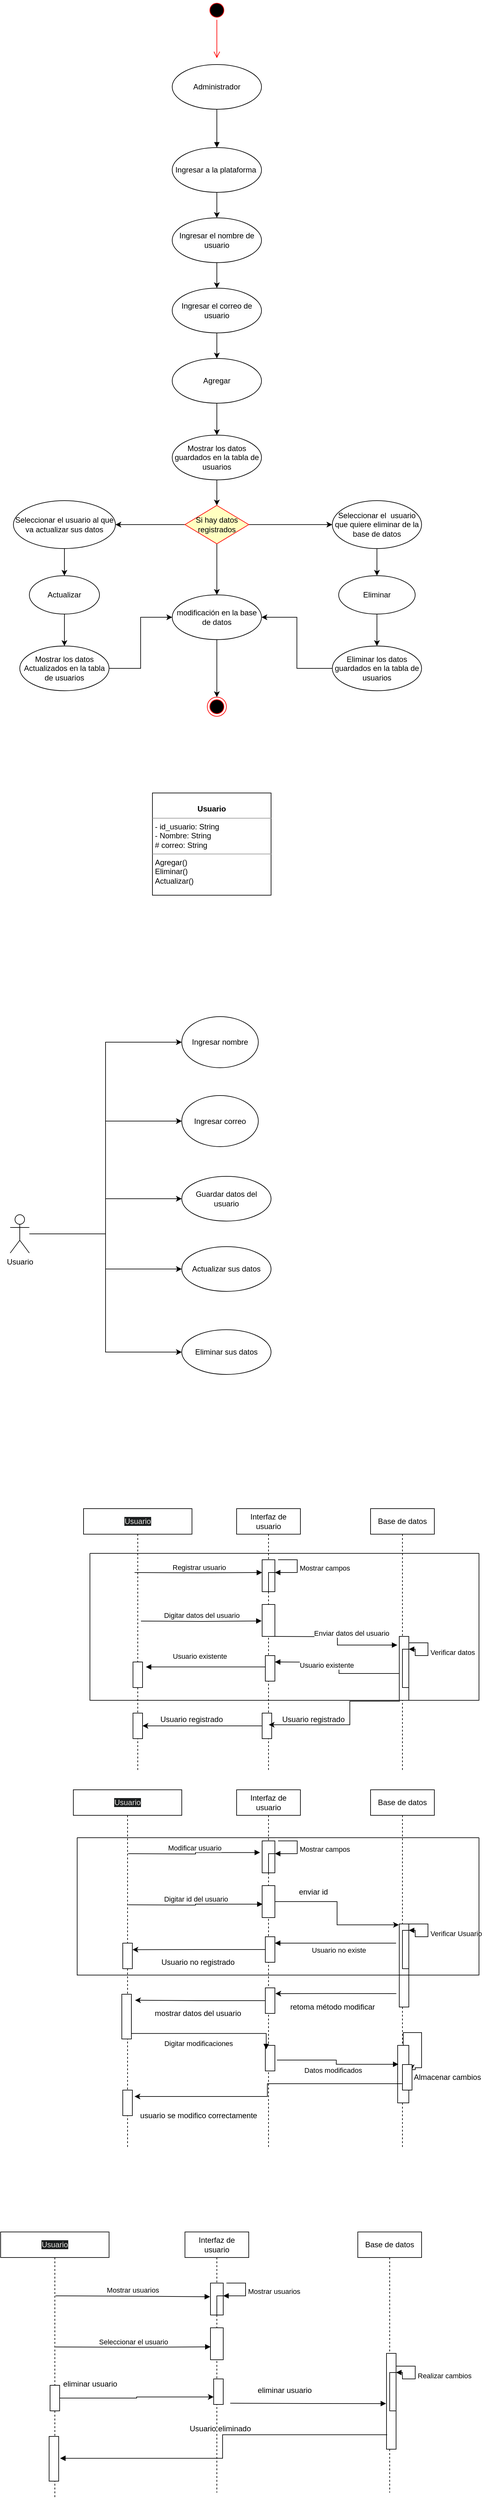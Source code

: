 <mxfile version="15.5.0" type="github">
  <diagram id="4mNhm1m8kC_6178GsUtq" name="Page-1">
    <mxGraphModel dx="1038" dy="579" grid="1" gridSize="10" guides="1" tooltips="1" connect="1" arrows="1" fold="1" page="1" pageScale="1" pageWidth="827" pageHeight="1169" math="0" shadow="0">
      <root>
        <mxCell id="0" />
        <mxCell id="1" parent="0" />
        <mxCell id="gqm2LpXMmxmWjQ3Am7r3-1" value="" style="ellipse;html=1;shape=startState;fillColor=#000000;strokeColor=#ff0000;" parent="1" vertex="1">
          <mxGeometry x="384" y="40" width="30" height="30" as="geometry" />
        </mxCell>
        <mxCell id="gqm2LpXMmxmWjQ3Am7r3-2" value="" style="edgeStyle=orthogonalEdgeStyle;html=1;verticalAlign=bottom;endArrow=open;endSize=8;strokeColor=#ff0000;rounded=0;" parent="1" source="gqm2LpXMmxmWjQ3Am7r3-1" edge="1">
          <mxGeometry relative="1" as="geometry">
            <mxPoint x="399" y="130" as="targetPoint" />
          </mxGeometry>
        </mxCell>
        <mxCell id="z3vBtUcEqBHXQenF32jz-1" value="&lt;font style=&quot;vertical-align: inherit&quot;&gt;&lt;font style=&quot;vertical-align: inherit&quot;&gt;Administrador&lt;/font&gt;&lt;/font&gt;" style="ellipse;whiteSpace=wrap;html=1;" parent="1" vertex="1">
          <mxGeometry x="329" y="140" width="140" height="70" as="geometry" />
        </mxCell>
        <mxCell id="z3vBtUcEqBHXQenF32jz-3" value="&lt;br&gt;" style="html=1;verticalAlign=bottom;endArrow=block;rounded=0;edgeStyle=orthogonalEdgeStyle;exitX=0.5;exitY=1;exitDx=0;exitDy=0;" parent="1" source="z3vBtUcEqBHXQenF32jz-1" edge="1">
          <mxGeometry width="80" relative="1" as="geometry">
            <mxPoint x="370" y="320" as="sourcePoint" />
            <mxPoint x="399" y="270" as="targetPoint" />
          </mxGeometry>
        </mxCell>
        <mxCell id="QDHMUk18wRGemSduAv4s-13" style="edgeStyle=orthogonalEdgeStyle;rounded=0;orthogonalLoop=1;jettySize=auto;html=1;" parent="1" source="z3vBtUcEqBHXQenF32jz-4" target="QDHMUk18wRGemSduAv4s-10" edge="1">
          <mxGeometry relative="1" as="geometry" />
        </mxCell>
        <mxCell id="z3vBtUcEqBHXQenF32jz-4" value="&lt;font style=&quot;vertical-align: inherit&quot;&gt;&lt;font style=&quot;vertical-align: inherit&quot;&gt;Ingresar a la plataforma&amp;nbsp;&lt;/font&gt;&lt;/font&gt;" style="ellipse;whiteSpace=wrap;html=1;" parent="1" vertex="1">
          <mxGeometry x="329" y="270" width="140" height="70" as="geometry" />
        </mxCell>
        <mxCell id="QDHMUk18wRGemSduAv4s-19" style="edgeStyle=orthogonalEdgeStyle;rounded=0;orthogonalLoop=1;jettySize=auto;html=1;entryX=0;entryY=0.5;entryDx=0;entryDy=0;" parent="1" source="z3vBtUcEqBHXQenF32jz-6" target="z3vBtUcEqBHXQenF32jz-12" edge="1">
          <mxGeometry relative="1" as="geometry" />
        </mxCell>
        <mxCell id="QDHMUk18wRGemSduAv4s-20" style="edgeStyle=orthogonalEdgeStyle;rounded=0;orthogonalLoop=1;jettySize=auto;html=1;entryX=1;entryY=0.5;entryDx=0;entryDy=0;" parent="1" source="z3vBtUcEqBHXQenF32jz-6" target="z3vBtUcEqBHXQenF32jz-14" edge="1">
          <mxGeometry relative="1" as="geometry" />
        </mxCell>
        <mxCell id="QDHMUk18wRGemSduAv4s-31" style="edgeStyle=orthogonalEdgeStyle;rounded=0;orthogonalLoop=1;jettySize=auto;html=1;" parent="1" source="z3vBtUcEqBHXQenF32jz-6" target="z3vBtUcEqBHXQenF32jz-24" edge="1">
          <mxGeometry relative="1" as="geometry" />
        </mxCell>
        <mxCell id="z3vBtUcEqBHXQenF32jz-6" value="&lt;font style=&quot;vertical-align: inherit&quot;&gt;&lt;font style=&quot;vertical-align: inherit&quot;&gt;Si hay datos registrados&lt;br&gt;&lt;/font&gt;&lt;/font&gt;" style="rhombus;whiteSpace=wrap;html=1;fillColor=#ffffc0;strokeColor=#ff0000;" parent="1" vertex="1">
          <mxGeometry x="349" y="830" width="100" height="60" as="geometry" />
        </mxCell>
        <mxCell id="QDHMUk18wRGemSduAv4s-21" style="edgeStyle=orthogonalEdgeStyle;rounded=0;orthogonalLoop=1;jettySize=auto;html=1;entryX=0.5;entryY=0;entryDx=0;entryDy=0;" parent="1" source="z3vBtUcEqBHXQenF32jz-12" target="z3vBtUcEqBHXQenF32jz-18" edge="1">
          <mxGeometry relative="1" as="geometry" />
        </mxCell>
        <mxCell id="z3vBtUcEqBHXQenF32jz-12" value="&lt;span&gt;Seleccionar el&amp;nbsp; usuario que quiere eliminar de la base de datos&lt;/span&gt;" style="ellipse;whiteSpace=wrap;html=1;" parent="1" vertex="1">
          <mxGeometry x="580" y="822.5" width="140" height="75" as="geometry" />
        </mxCell>
        <mxCell id="z3vBtUcEqBHXQenF32jz-19" style="edgeStyle=orthogonalEdgeStyle;rounded=0;orthogonalLoop=1;jettySize=auto;html=1;entryX=0.5;entryY=0;entryDx=0;entryDy=0;" parent="1" source="z3vBtUcEqBHXQenF32jz-14" target="z3vBtUcEqBHXQenF32jz-20" edge="1">
          <mxGeometry relative="1" as="geometry">
            <mxPoint x="160" y="590" as="targetPoint" />
          </mxGeometry>
        </mxCell>
        <mxCell id="z3vBtUcEqBHXQenF32jz-14" value="&lt;span&gt;Seleccionar el usuario al que va actualizar sus datos&lt;/span&gt;" style="ellipse;whiteSpace=wrap;html=1;" parent="1" vertex="1">
          <mxGeometry x="80" y="822.5" width="160" height="75" as="geometry" />
        </mxCell>
        <mxCell id="QDHMUk18wRGemSduAv4s-22" style="edgeStyle=orthogonalEdgeStyle;rounded=0;orthogonalLoop=1;jettySize=auto;html=1;" parent="1" source="z3vBtUcEqBHXQenF32jz-18" edge="1">
          <mxGeometry relative="1" as="geometry">
            <mxPoint x="650" y="1050" as="targetPoint" />
          </mxGeometry>
        </mxCell>
        <mxCell id="z3vBtUcEqBHXQenF32jz-18" value="Eliminar" style="ellipse;whiteSpace=wrap;html=1;" parent="1" vertex="1">
          <mxGeometry x="590" y="940" width="120" height="60" as="geometry" />
        </mxCell>
        <mxCell id="QDHMUk18wRGemSduAv4s-23" style="edgeStyle=orthogonalEdgeStyle;rounded=0;orthogonalLoop=1;jettySize=auto;html=1;" parent="1" source="z3vBtUcEqBHXQenF32jz-20" edge="1">
          <mxGeometry relative="1" as="geometry">
            <mxPoint x="160" y="1050" as="targetPoint" />
          </mxGeometry>
        </mxCell>
        <mxCell id="z3vBtUcEqBHXQenF32jz-20" value="Actualizar" style="ellipse;whiteSpace=wrap;html=1;" parent="1" vertex="1">
          <mxGeometry x="105" y="940" width="110" height="60" as="geometry" />
        </mxCell>
        <mxCell id="QDHMUk18wRGemSduAv4s-30" style="edgeStyle=orthogonalEdgeStyle;rounded=0;orthogonalLoop=1;jettySize=auto;html=1;entryX=0.5;entryY=0;entryDx=0;entryDy=0;" parent="1" source="z3vBtUcEqBHXQenF32jz-24" target="z3vBtUcEqBHXQenF32jz-27" edge="1">
          <mxGeometry relative="1" as="geometry" />
        </mxCell>
        <mxCell id="z3vBtUcEqBHXQenF32jz-24" value="&lt;font style=&quot;vertical-align: inherit&quot;&gt;&lt;font style=&quot;vertical-align: inherit&quot;&gt;modificación en la base de datos&lt;/font&gt;&lt;/font&gt;" style="ellipse;whiteSpace=wrap;html=1;" parent="1" vertex="1">
          <mxGeometry x="329" y="970" width="140" height="70" as="geometry" />
        </mxCell>
        <mxCell id="z3vBtUcEqBHXQenF32jz-27" value="" style="ellipse;html=1;shape=endState;fillColor=#000000;strokeColor=#ff0000;" parent="1" vertex="1">
          <mxGeometry x="384" y="1130" width="30" height="30" as="geometry" />
        </mxCell>
        <mxCell id="QDHMUk18wRGemSduAv4s-6" value="&lt;p style=&quot;margin: 0px ; margin-top: 4px ; text-align: center&quot;&gt;&lt;br&gt;&lt;b&gt;Usuario&lt;/b&gt;&lt;/p&gt;&lt;hr size=&quot;1&quot;&gt;&lt;p style=&quot;margin: 0px ; margin-left: 4px&quot;&gt;- id_usuario: String&lt;br&gt;- Nombre: String&lt;/p&gt;&lt;p style=&quot;margin: 0px ; margin-left: 4px&quot;&gt;# correo: String&lt;/p&gt;&lt;hr size=&quot;1&quot;&gt;&lt;p style=&quot;margin: 0px ; margin-left: 4px&quot;&gt;Agregar()&lt;br&gt;Eliminar()&lt;/p&gt;&lt;p style=&quot;margin: 0px ; margin-left: 4px&quot;&gt;Actualizar()&lt;/p&gt;" style="verticalAlign=top;align=left;overflow=fill;fontSize=12;fontFamily=Helvetica;html=1;" parent="1" vertex="1">
          <mxGeometry x="298" y="1280" width="186" height="160" as="geometry" />
        </mxCell>
        <mxCell id="2nORRejYM9WgbgX2tJiv-5" style="edgeStyle=orthogonalEdgeStyle;rounded=0;orthogonalLoop=1;jettySize=auto;html=1;entryX=0;entryY=0.5;entryDx=0;entryDy=0;" parent="1" source="QDHMUk18wRGemSduAv4s-7" target="2nORRejYM9WgbgX2tJiv-2" edge="1">
          <mxGeometry relative="1" as="geometry" />
        </mxCell>
        <mxCell id="2nORRejYM9WgbgX2tJiv-6" style="edgeStyle=orthogonalEdgeStyle;rounded=0;orthogonalLoop=1;jettySize=auto;html=1;entryX=0;entryY=0.5;entryDx=0;entryDy=0;" parent="1" source="QDHMUk18wRGemSduAv4s-7" target="2nORRejYM9WgbgX2tJiv-3" edge="1">
          <mxGeometry relative="1" as="geometry" />
        </mxCell>
        <mxCell id="QY5rsA0exa0MGwdynqQp-1" style="edgeStyle=orthogonalEdgeStyle;rounded=0;orthogonalLoop=1;jettySize=auto;html=1;entryX=0;entryY=0.5;entryDx=0;entryDy=0;" parent="1" source="QDHMUk18wRGemSduAv4s-7" target="2nORRejYM9WgbgX2tJiv-1" edge="1">
          <mxGeometry relative="1" as="geometry" />
        </mxCell>
        <mxCell id="QY5rsA0exa0MGwdynqQp-4" style="edgeStyle=orthogonalEdgeStyle;rounded=0;orthogonalLoop=1;jettySize=auto;html=1;entryX=0;entryY=0.5;entryDx=0;entryDy=0;" parent="1" source="QDHMUk18wRGemSduAv4s-7" target="QY5rsA0exa0MGwdynqQp-2" edge="1">
          <mxGeometry relative="1" as="geometry" />
        </mxCell>
        <mxCell id="QY5rsA0exa0MGwdynqQp-5" style="edgeStyle=orthogonalEdgeStyle;rounded=0;orthogonalLoop=1;jettySize=auto;html=1;entryX=0;entryY=0.5;entryDx=0;entryDy=0;" parent="1" source="QDHMUk18wRGemSduAv4s-7" target="QY5rsA0exa0MGwdynqQp-3" edge="1">
          <mxGeometry relative="1" as="geometry" />
        </mxCell>
        <mxCell id="QDHMUk18wRGemSduAv4s-7" value="Usuario&lt;br&gt;" style="shape=umlActor;verticalLabelPosition=bottom;verticalAlign=top;html=1;" parent="1" vertex="1">
          <mxGeometry x="75" y="1940" width="30" height="60" as="geometry" />
        </mxCell>
        <mxCell id="QDHMUk18wRGemSduAv4s-14" style="edgeStyle=orthogonalEdgeStyle;rounded=0;orthogonalLoop=1;jettySize=auto;html=1;entryX=0.5;entryY=0;entryDx=0;entryDy=0;" parent="1" source="QDHMUk18wRGemSduAv4s-10" target="QDHMUk18wRGemSduAv4s-11" edge="1">
          <mxGeometry relative="1" as="geometry" />
        </mxCell>
        <mxCell id="QDHMUk18wRGemSduAv4s-10" value="&#xa;&#xa;&lt;span style=&quot;color: rgb(0, 0, 0); font-family: helvetica; font-size: 12px; font-style: normal; font-weight: 400; letter-spacing: normal; text-align: center; text-indent: 0px; text-transform: none; word-spacing: 0px; background-color: rgb(248, 249, 250); display: inline; float: none;&quot;&gt;Ingresar el nombre de usuario&lt;/span&gt;&#xa;&#xa;" style="ellipse;whiteSpace=wrap;html=1;" parent="1" vertex="1">
          <mxGeometry x="329" y="380" width="140" height="70" as="geometry" />
        </mxCell>
        <mxCell id="QDHMUk18wRGemSduAv4s-15" style="edgeStyle=orthogonalEdgeStyle;rounded=0;orthogonalLoop=1;jettySize=auto;html=1;entryX=0.5;entryY=0;entryDx=0;entryDy=0;" parent="1" source="QDHMUk18wRGemSduAv4s-11" target="QDHMUk18wRGemSduAv4s-12" edge="1">
          <mxGeometry relative="1" as="geometry" />
        </mxCell>
        <mxCell id="QDHMUk18wRGemSduAv4s-11" value="&#xa;&#xa;&lt;span style=&quot;color: rgb(0, 0, 0); font-family: helvetica; font-size: 12px; font-style: normal; font-weight: 400; letter-spacing: normal; text-align: center; text-indent: 0px; text-transform: none; word-spacing: 0px; background-color: rgb(248, 249, 250); display: inline; float: none;&quot;&gt;Ingresar el correo de usuario&lt;/span&gt;&#xa;&#xa;" style="ellipse;whiteSpace=wrap;html=1;" parent="1" vertex="1">
          <mxGeometry x="329" y="490" width="140" height="70" as="geometry" />
        </mxCell>
        <mxCell id="QDHMUk18wRGemSduAv4s-16" style="edgeStyle=orthogonalEdgeStyle;rounded=0;orthogonalLoop=1;jettySize=auto;html=1;" parent="1" source="QDHMUk18wRGemSduAv4s-12" edge="1">
          <mxGeometry relative="1" as="geometry">
            <mxPoint x="399" y="720" as="targetPoint" />
          </mxGeometry>
        </mxCell>
        <mxCell id="QDHMUk18wRGemSduAv4s-12" value="Agregar" style="ellipse;whiteSpace=wrap;html=1;" parent="1" vertex="1">
          <mxGeometry x="329" y="600" width="140" height="70" as="geometry" />
        </mxCell>
        <mxCell id="QDHMUk18wRGemSduAv4s-18" style="edgeStyle=orthogonalEdgeStyle;rounded=0;orthogonalLoop=1;jettySize=auto;html=1;entryX=0.5;entryY=0;entryDx=0;entryDy=0;" parent="1" source="QDHMUk18wRGemSduAv4s-17" target="z3vBtUcEqBHXQenF32jz-6" edge="1">
          <mxGeometry relative="1" as="geometry" />
        </mxCell>
        <mxCell id="QDHMUk18wRGemSduAv4s-17" value="Mostrar los datos guardados en la tabla de usuarios" style="ellipse;whiteSpace=wrap;html=1;" parent="1" vertex="1">
          <mxGeometry x="329" y="720" width="140" height="70" as="geometry" />
        </mxCell>
        <mxCell id="QDHMUk18wRGemSduAv4s-29" style="edgeStyle=orthogonalEdgeStyle;rounded=0;orthogonalLoop=1;jettySize=auto;html=1;entryX=0;entryY=0.5;entryDx=0;entryDy=0;" parent="1" source="QDHMUk18wRGemSduAv4s-24" target="z3vBtUcEqBHXQenF32jz-24" edge="1">
          <mxGeometry relative="1" as="geometry" />
        </mxCell>
        <mxCell id="QDHMUk18wRGemSduAv4s-24" value="Mostrar los datos Actualizados en la tabla de usuarios" style="ellipse;whiteSpace=wrap;html=1;" parent="1" vertex="1">
          <mxGeometry x="90" y="1050" width="140" height="70" as="geometry" />
        </mxCell>
        <mxCell id="QDHMUk18wRGemSduAv4s-28" style="edgeStyle=orthogonalEdgeStyle;rounded=0;orthogonalLoop=1;jettySize=auto;html=1;entryX=1;entryY=0.5;entryDx=0;entryDy=0;" parent="1" source="QDHMUk18wRGemSduAv4s-25" target="z3vBtUcEqBHXQenF32jz-24" edge="1">
          <mxGeometry relative="1" as="geometry" />
        </mxCell>
        <mxCell id="QDHMUk18wRGemSduAv4s-25" value="Eliminar los datos guardados en la tabla de usuarios" style="ellipse;whiteSpace=wrap;html=1;" parent="1" vertex="1">
          <mxGeometry x="580" y="1050" width="140" height="70" as="geometry" />
        </mxCell>
        <mxCell id="2nORRejYM9WgbgX2tJiv-1" value="&lt;font style=&quot;vertical-align: inherit&quot;&gt;&lt;font style=&quot;vertical-align: inherit&quot;&gt;Guardar datos del usuario&lt;/font&gt;&lt;/font&gt;" style="ellipse;whiteSpace=wrap;html=1;" parent="1" vertex="1">
          <mxGeometry x="344" y="1880" width="140" height="70" as="geometry" />
        </mxCell>
        <mxCell id="2nORRejYM9WgbgX2tJiv-2" value="&lt;font style=&quot;vertical-align: inherit&quot;&gt;&lt;font style=&quot;vertical-align: inherit&quot;&gt;Actualizar sus datos&lt;/font&gt;&lt;/font&gt;" style="ellipse;whiteSpace=wrap;html=1;" parent="1" vertex="1">
          <mxGeometry x="344" y="1990" width="140" height="70" as="geometry" />
        </mxCell>
        <mxCell id="2nORRejYM9WgbgX2tJiv-3" value="&lt;font style=&quot;vertical-align: inherit&quot;&gt;&lt;font style=&quot;vertical-align: inherit&quot;&gt;Eliminar sus datos&lt;/font&gt;&lt;/font&gt;" style="ellipse;whiteSpace=wrap;html=1;" parent="1" vertex="1">
          <mxGeometry x="344" y="2120" width="140" height="70" as="geometry" />
        </mxCell>
        <mxCell id="QY5rsA0exa0MGwdynqQp-2" value="&lt;font style=&quot;vertical-align: inherit&quot;&gt;&lt;font style=&quot;vertical-align: inherit&quot;&gt;Ingresar nombre&lt;/font&gt;&lt;/font&gt;" style="ellipse;whiteSpace=wrap;html=1;" parent="1" vertex="1">
          <mxGeometry x="344" y="1630" width="120" height="80" as="geometry" />
        </mxCell>
        <mxCell id="QY5rsA0exa0MGwdynqQp-3" value="&lt;font style=&quot;vertical-align: inherit&quot;&gt;&lt;font style=&quot;vertical-align: inherit&quot;&gt;Ingresar correo&lt;/font&gt;&lt;/font&gt;" style="ellipse;whiteSpace=wrap;html=1;" parent="1" vertex="1">
          <mxGeometry x="344" y="1753.5" width="120" height="80" as="geometry" />
        </mxCell>
        <mxCell id="QY5rsA0exa0MGwdynqQp-32" value="&#xa;&#xa;&lt;span style=&quot;color: rgb(232, 230, 227); font-family: helvetica; font-size: 12px; font-style: normal; font-weight: 400; letter-spacing: normal; text-align: center; text-indent: 0px; text-transform: none; word-spacing: 0px; background-color: rgb(27, 30, 31); display: inline; float: none;&quot;&gt;Usuario&lt;/span&gt;&#xa;&#xa;" style="shape=umlLifeline;perimeter=lifelinePerimeter;whiteSpace=wrap;html=1;container=1;collapsible=0;recursiveResize=0;outlineConnect=0;" parent="1" vertex="1">
          <mxGeometry x="190" y="2400" width="170" height="410" as="geometry" />
        </mxCell>
        <mxCell id="QY5rsA0exa0MGwdynqQp-33" value="Registrar usuario" style="html=1;verticalAlign=bottom;endArrow=block;rounded=0;edgeStyle=orthogonalEdgeStyle;entryX=0;entryY=0.4;entryDx=0;entryDy=0;entryPerimeter=0;" parent="QY5rsA0exa0MGwdynqQp-32" target="QY5rsA0exa0MGwdynqQp-36" edge="1">
          <mxGeometry width="80" relative="1" as="geometry">
            <mxPoint x="80" y="100" as="sourcePoint" />
            <mxPoint x="210" y="100" as="targetPoint" />
          </mxGeometry>
        </mxCell>
        <mxCell id="QY5rsA0exa0MGwdynqQp-39" value="Digitar datos del usuario" style="html=1;verticalAlign=bottom;endArrow=block;rounded=0;edgeStyle=orthogonalEdgeStyle;entryX=-0.04;entryY=0.515;entryDx=0;entryDy=0;entryPerimeter=0;" parent="QY5rsA0exa0MGwdynqQp-32" target="QY5rsA0exa0MGwdynqQp-40" edge="1">
          <mxGeometry width="80" relative="1" as="geometry">
            <mxPoint x="90" y="176" as="sourcePoint" />
            <mxPoint x="220" y="180" as="targetPoint" />
          </mxGeometry>
        </mxCell>
        <mxCell id="QY5rsA0exa0MGwdynqQp-57" value="" style="html=1;points=[];perimeter=orthogonalPerimeter;" parent="QY5rsA0exa0MGwdynqQp-32" vertex="1">
          <mxGeometry x="77.5" y="320" width="15" height="40" as="geometry" />
        </mxCell>
        <mxCell id="QY5rsA0exa0MGwdynqQp-34" value="Interfaz de usuario" style="shape=umlLifeline;perimeter=lifelinePerimeter;whiteSpace=wrap;html=1;container=1;collapsible=0;recursiveResize=0;outlineConnect=0;" parent="1" vertex="1">
          <mxGeometry x="430" y="2400" width="100" height="410" as="geometry" />
        </mxCell>
        <mxCell id="QY5rsA0exa0MGwdynqQp-36" value="" style="html=1;points=[];perimeter=orthogonalPerimeter;" parent="QY5rsA0exa0MGwdynqQp-34" vertex="1">
          <mxGeometry x="40" y="80" width="20" height="50" as="geometry" />
        </mxCell>
        <mxCell id="QY5rsA0exa0MGwdynqQp-37" value="" style="html=1;points=[];perimeter=orthogonalPerimeter;" parent="QY5rsA0exa0MGwdynqQp-34" vertex="1">
          <mxGeometry x="50" y="100" width="10" height="30" as="geometry" />
        </mxCell>
        <mxCell id="QY5rsA0exa0MGwdynqQp-38" value="Mostrar campos" style="edgeStyle=orthogonalEdgeStyle;html=1;align=left;spacingLeft=2;endArrow=block;rounded=0;entryX=1;entryY=0;" parent="QY5rsA0exa0MGwdynqQp-34" target="QY5rsA0exa0MGwdynqQp-37" edge="1">
          <mxGeometry relative="1" as="geometry">
            <mxPoint x="65" y="80" as="sourcePoint" />
            <Array as="points">
              <mxPoint x="95" y="80" />
            </Array>
          </mxGeometry>
        </mxCell>
        <mxCell id="QY5rsA0exa0MGwdynqQp-40" value="" style="html=1;points=[];perimeter=orthogonalPerimeter;" parent="QY5rsA0exa0MGwdynqQp-34" vertex="1">
          <mxGeometry x="40" y="150" width="20" height="50" as="geometry" />
        </mxCell>
        <mxCell id="QY5rsA0exa0MGwdynqQp-53" value="" style="html=1;points=[];perimeter=orthogonalPerimeter;" parent="QY5rsA0exa0MGwdynqQp-34" vertex="1">
          <mxGeometry x="45" y="230" width="15" height="40" as="geometry" />
        </mxCell>
        <mxCell id="QY5rsA0exa0MGwdynqQp-52" value="Usuario existente" style="html=1;verticalAlign=bottom;endArrow=block;rounded=0;edgeStyle=orthogonalEdgeStyle;exitX=-0.16;exitY=0.633;exitDx=0;exitDy=0;exitPerimeter=0;" parent="QY5rsA0exa0MGwdynqQp-34" source="QY5rsA0exa0MGwdynqQp-50" edge="1">
          <mxGeometry x="-0.053" y="20" width="80" relative="1" as="geometry">
            <mxPoint x="250" y="240" as="sourcePoint" />
            <mxPoint x="60" y="240" as="targetPoint" />
            <mxPoint as="offset" />
          </mxGeometry>
        </mxCell>
        <mxCell id="QY5rsA0exa0MGwdynqQp-58" value="" style="html=1;points=[];perimeter=orthogonalPerimeter;" parent="QY5rsA0exa0MGwdynqQp-34" vertex="1">
          <mxGeometry x="40" y="320" width="15" height="40" as="geometry" />
        </mxCell>
        <mxCell id="QY5rsA0exa0MGwdynqQp-41" value="Base de datos" style="shape=umlLifeline;perimeter=lifelinePerimeter;whiteSpace=wrap;html=1;container=1;collapsible=0;recursiveResize=0;outlineConnect=0;" parent="1" vertex="1">
          <mxGeometry x="640" y="2400" width="100" height="410" as="geometry" />
        </mxCell>
        <mxCell id="QY5rsA0exa0MGwdynqQp-47" value="" style="html=1;points=[];perimeter=orthogonalPerimeter;" parent="QY5rsA0exa0MGwdynqQp-41" vertex="1">
          <mxGeometry x="45" y="200" width="15" height="100" as="geometry" />
        </mxCell>
        <mxCell id="QY5rsA0exa0MGwdynqQp-50" value="" style="html=1;points=[];perimeter=orthogonalPerimeter;" parent="QY5rsA0exa0MGwdynqQp-41" vertex="1">
          <mxGeometry x="50" y="220" width="10" height="60" as="geometry" />
        </mxCell>
        <mxCell id="QY5rsA0exa0MGwdynqQp-51" value="Verificar datos" style="edgeStyle=orthogonalEdgeStyle;html=1;align=left;spacingLeft=2;endArrow=block;rounded=0;entryX=1;entryY=0;" parent="QY5rsA0exa0MGwdynqQp-41" target="QY5rsA0exa0MGwdynqQp-50" edge="1">
          <mxGeometry relative="1" as="geometry">
            <mxPoint x="60" y="210" as="sourcePoint" />
            <Array as="points">
              <mxPoint x="90" y="210" />
              <mxPoint x="90" y="230" />
              <mxPoint x="70" y="230" />
              <mxPoint x="70" y="220" />
            </Array>
          </mxGeometry>
        </mxCell>
        <mxCell id="QY5rsA0exa0MGwdynqQp-46" value="Enviar datos del usuario" style="html=1;verticalAlign=bottom;endArrow=block;rounded=0;edgeStyle=orthogonalEdgeStyle;entryX=-0.2;entryY=0.135;entryDx=0;entryDy=0;entryPerimeter=0;" parent="1" target="QY5rsA0exa0MGwdynqQp-47" edge="1">
          <mxGeometry x="0.304" y="10" width="80" relative="1" as="geometry">
            <mxPoint x="490" y="2600" as="sourcePoint" />
            <mxPoint x="630" y="2600" as="targetPoint" />
            <mxPoint as="offset" />
          </mxGeometry>
        </mxCell>
        <mxCell id="QY5rsA0exa0MGwdynqQp-54" value="Usuario existente" style="html=1;verticalAlign=bottom;endArrow=block;rounded=0;edgeStyle=orthogonalEdgeStyle;exitX=-0.013;exitY=0.445;exitDx=0;exitDy=0;exitPerimeter=0;entryX=1.34;entryY=0.195;entryDx=0;entryDy=0;entryPerimeter=0;" parent="1" source="QY5rsA0exa0MGwdynqQp-53" edge="1" target="QY5rsA0exa0MGwdynqQp-55">
          <mxGeometry x="0.1" y="-8" width="80" relative="1" as="geometry">
            <mxPoint x="464.0" y="2658.99" as="sourcePoint" />
            <mxPoint x="250" y="2648" as="targetPoint" />
            <mxPoint as="offset" />
          </mxGeometry>
        </mxCell>
        <mxCell id="QY5rsA0exa0MGwdynqQp-59" style="edgeStyle=orthogonalEdgeStyle;rounded=0;orthogonalLoop=1;jettySize=auto;html=1;" parent="1" source="QY5rsA0exa0MGwdynqQp-58" target="QY5rsA0exa0MGwdynqQp-57" edge="1">
          <mxGeometry relative="1" as="geometry" />
        </mxCell>
        <mxCell id="QY5rsA0exa0MGwdynqQp-60" style="edgeStyle=orthogonalEdgeStyle;rounded=0;orthogonalLoop=1;jettySize=auto;html=1;exitX=0.067;exitY=1.014;exitDx=0;exitDy=0;exitPerimeter=0;entryX=0.504;entryY=0.825;entryDx=0;entryDy=0;entryPerimeter=0;" parent="1" source="QY5rsA0exa0MGwdynqQp-47" target="QY5rsA0exa0MGwdynqQp-34" edge="1">
          <mxGeometry relative="1" as="geometry">
            <mxPoint x="710" y="2740" as="sourcePoint" />
            <mxPoint x="550" y="2740" as="targetPoint" />
          </mxGeometry>
        </mxCell>
        <mxCell id="QY5rsA0exa0MGwdynqQp-61" value="Usuario registrado" style="text;html=1;align=center;verticalAlign=middle;resizable=0;points=[];autosize=1;strokeColor=none;fillColor=none;" parent="1" vertex="1">
          <mxGeometry x="495" y="2720" width="110" height="20" as="geometry" />
        </mxCell>
        <mxCell id="QY5rsA0exa0MGwdynqQp-62" value="Usuario registrado" style="text;html=1;align=center;verticalAlign=middle;resizable=0;points=[];autosize=1;strokeColor=none;fillColor=none;" parent="1" vertex="1">
          <mxGeometry x="304" y="2720" width="110" height="20" as="geometry" />
        </mxCell>
        <mxCell id="ALo48LmrA9_RL08sOVxM-1" value="" style="swimlane;startSize=0;" vertex="1" parent="1">
          <mxGeometry x="200" y="2470" width="610" height="230" as="geometry" />
        </mxCell>
        <mxCell id="QY5rsA0exa0MGwdynqQp-55" value="" style="html=1;points=[];perimeter=orthogonalPerimeter;" parent="ALo48LmrA9_RL08sOVxM-1" vertex="1">
          <mxGeometry x="67.5" y="170" width="15" height="40" as="geometry" />
        </mxCell>
        <mxCell id="ALo48LmrA9_RL08sOVxM-2" value="&#xa;&#xa;&lt;span style=&quot;color: rgb(232, 230, 227); font-family: helvetica; font-size: 12px; font-style: normal; font-weight: 400; letter-spacing: normal; text-align: center; text-indent: 0px; text-transform: none; word-spacing: 0px; background-color: rgb(27, 30, 31); display: inline; float: none;&quot;&gt;Usuario&lt;/span&gt;&#xa;&#xa;" style="shape=umlLifeline;perimeter=lifelinePerimeter;whiteSpace=wrap;html=1;container=1;collapsible=0;recursiveResize=0;outlineConnect=0;" vertex="1" parent="1">
          <mxGeometry x="174" y="2840" width="170" height="560" as="geometry" />
        </mxCell>
        <mxCell id="ALo48LmrA9_RL08sOVxM-3" value="&lt;font style=&quot;vertical-align: inherit&quot;&gt;&lt;font style=&quot;vertical-align: inherit&quot;&gt;Modificar usuario&lt;/font&gt;&lt;/font&gt;" style="html=1;verticalAlign=bottom;endArrow=block;rounded=0;edgeStyle=orthogonalEdgeStyle;entryX=-0.16;entryY=0.364;entryDx=0;entryDy=0;entryPerimeter=0;" edge="1" parent="ALo48LmrA9_RL08sOVxM-2" target="ALo48LmrA9_RL08sOVxM-8">
          <mxGeometry width="80" relative="1" as="geometry">
            <mxPoint x="86" y="100" as="sourcePoint" />
            <mxPoint x="246" y="100" as="targetPoint" />
          </mxGeometry>
        </mxCell>
        <mxCell id="ALo48LmrA9_RL08sOVxM-4" value="&lt;font style=&quot;vertical-align: inherit&quot;&gt;&lt;font style=&quot;vertical-align: inherit&quot;&gt;Digitar id del usuario&lt;/font&gt;&lt;/font&gt;" style="html=1;verticalAlign=bottom;endArrow=block;rounded=0;edgeStyle=orthogonalEdgeStyle;entryX=0.04;entryY=0.58;entryDx=0;entryDy=0;entryPerimeter=0;" edge="1" parent="ALo48LmrA9_RL08sOVxM-2" target="ALo48LmrA9_RL08sOVxM-11">
          <mxGeometry width="80" relative="1" as="geometry">
            <mxPoint x="86" y="180" as="sourcePoint" />
            <mxPoint x="220" y="180" as="targetPoint" />
          </mxGeometry>
        </mxCell>
        <mxCell id="ALo48LmrA9_RL08sOVxM-5" value="" style="html=1;points=[];perimeter=orthogonalPerimeter;" vertex="1" parent="ALo48LmrA9_RL08sOVxM-2">
          <mxGeometry x="77.5" y="240" width="15" height="40" as="geometry" />
        </mxCell>
        <mxCell id="ALo48LmrA9_RL08sOVxM-6" value="" style="html=1;points=[];perimeter=orthogonalPerimeter;" vertex="1" parent="ALo48LmrA9_RL08sOVxM-2">
          <mxGeometry x="76" y="320" width="15" height="70" as="geometry" />
        </mxCell>
        <mxCell id="ALo48LmrA9_RL08sOVxM-36" value="" style="html=1;points=[];perimeter=orthogonalPerimeter;" vertex="1" parent="ALo48LmrA9_RL08sOVxM-2">
          <mxGeometry x="77.5" y="470" width="15" height="40" as="geometry" />
        </mxCell>
        <mxCell id="ALo48LmrA9_RL08sOVxM-7" value="&lt;font style=&quot;vertical-align: inherit&quot;&gt;&lt;font style=&quot;vertical-align: inherit&quot;&gt;Interfaz de usuario&lt;/font&gt;&lt;/font&gt;" style="shape=umlLifeline;perimeter=lifelinePerimeter;whiteSpace=wrap;html=1;container=1;collapsible=0;recursiveResize=0;outlineConnect=0;" vertex="1" parent="1">
          <mxGeometry x="430" y="2840" width="100" height="560" as="geometry" />
        </mxCell>
        <mxCell id="ALo48LmrA9_RL08sOVxM-8" value="" style="html=1;points=[];perimeter=orthogonalPerimeter;" vertex="1" parent="ALo48LmrA9_RL08sOVxM-7">
          <mxGeometry x="40" y="80" width="20" height="50" as="geometry" />
        </mxCell>
        <mxCell id="ALo48LmrA9_RL08sOVxM-9" value="" style="html=1;points=[];perimeter=orthogonalPerimeter;" vertex="1" parent="ALo48LmrA9_RL08sOVxM-7">
          <mxGeometry x="50" y="100" width="10" height="30" as="geometry" />
        </mxCell>
        <mxCell id="ALo48LmrA9_RL08sOVxM-10" value="Mostrar campos" style="edgeStyle=orthogonalEdgeStyle;html=1;align=left;spacingLeft=2;endArrow=block;rounded=0;entryX=1;entryY=0;" edge="1" parent="ALo48LmrA9_RL08sOVxM-7" target="ALo48LmrA9_RL08sOVxM-9">
          <mxGeometry relative="1" as="geometry">
            <mxPoint x="65" y="80" as="sourcePoint" />
            <Array as="points">
              <mxPoint x="95" y="80" />
            </Array>
          </mxGeometry>
        </mxCell>
        <mxCell id="ALo48LmrA9_RL08sOVxM-11" value="" style="html=1;points=[];perimeter=orthogonalPerimeter;" vertex="1" parent="ALo48LmrA9_RL08sOVxM-7">
          <mxGeometry x="40" y="150" width="20" height="50" as="geometry" />
        </mxCell>
        <mxCell id="ALo48LmrA9_RL08sOVxM-12" value="" style="html=1;points=[];perimeter=orthogonalPerimeter;" vertex="1" parent="ALo48LmrA9_RL08sOVxM-7">
          <mxGeometry x="45" y="230" width="15" height="40" as="geometry" />
        </mxCell>
        <mxCell id="ALo48LmrA9_RL08sOVxM-13" value="&lt;font style=&quot;vertical-align: inherit&quot;&gt;&lt;font style=&quot;vertical-align: inherit&quot;&gt;Usuario no existe&lt;/font&gt;&lt;/font&gt;" style="html=1;verticalAlign=bottom;endArrow=block;rounded=0;edgeStyle=orthogonalEdgeStyle;exitX=-0.16;exitY=0.633;exitDx=0;exitDy=0;exitPerimeter=0;" edge="1" parent="ALo48LmrA9_RL08sOVxM-7">
          <mxGeometry x="-0.053" y="20" width="80" relative="1" as="geometry">
            <mxPoint x="250" y="240" as="sourcePoint" />
            <mxPoint x="60" y="240" as="targetPoint" />
            <mxPoint as="offset" />
          </mxGeometry>
        </mxCell>
        <mxCell id="ALo48LmrA9_RL08sOVxM-14" value="" style="html=1;points=[];perimeter=orthogonalPerimeter;" vertex="1" parent="ALo48LmrA9_RL08sOVxM-7">
          <mxGeometry x="45" y="310" width="15" height="40" as="geometry" />
        </mxCell>
        <mxCell id="ALo48LmrA9_RL08sOVxM-28" value="" style="html=1;points=[];perimeter=orthogonalPerimeter;" vertex="1" parent="ALo48LmrA9_RL08sOVxM-7">
          <mxGeometry x="45" y="400" width="15" height="40" as="geometry" />
        </mxCell>
        <mxCell id="ALo48LmrA9_RL08sOVxM-15" value="Base de datos" style="shape=umlLifeline;perimeter=lifelinePerimeter;whiteSpace=wrap;html=1;container=1;collapsible=0;recursiveResize=0;outlineConnect=0;" vertex="1" parent="1">
          <mxGeometry x="640" y="2840" width="100" height="560" as="geometry" />
        </mxCell>
        <mxCell id="ALo48LmrA9_RL08sOVxM-16" value="" style="html=1;points=[];perimeter=orthogonalPerimeter;" vertex="1" parent="ALo48LmrA9_RL08sOVxM-15">
          <mxGeometry x="45" y="210" width="15" height="130" as="geometry" />
        </mxCell>
        <mxCell id="ALo48LmrA9_RL08sOVxM-17" value="" style="html=1;points=[];perimeter=orthogonalPerimeter;" vertex="1" parent="ALo48LmrA9_RL08sOVxM-15">
          <mxGeometry x="50" y="220" width="10" height="60" as="geometry" />
        </mxCell>
        <mxCell id="ALo48LmrA9_RL08sOVxM-18" value="&lt;font style=&quot;vertical-align: inherit&quot;&gt;&lt;font style=&quot;vertical-align: inherit&quot;&gt;Verificar Usuario&lt;/font&gt;&lt;/font&gt;" style="edgeStyle=orthogonalEdgeStyle;html=1;align=left;spacingLeft=2;endArrow=block;rounded=0;entryX=1;entryY=0;" edge="1" parent="ALo48LmrA9_RL08sOVxM-15" target="ALo48LmrA9_RL08sOVxM-17">
          <mxGeometry relative="1" as="geometry">
            <mxPoint x="60" y="210" as="sourcePoint" />
            <Array as="points">
              <mxPoint x="90" y="210" />
              <mxPoint x="90" y="230" />
              <mxPoint x="70" y="230" />
              <mxPoint x="70" y="220" />
            </Array>
          </mxGeometry>
        </mxCell>
        <mxCell id="ALo48LmrA9_RL08sOVxM-31" value="" style="html=1;points=[];perimeter=orthogonalPerimeter;" vertex="1" parent="ALo48LmrA9_RL08sOVxM-15">
          <mxGeometry x="42.5" y="400" width="17.5" height="90" as="geometry" />
        </mxCell>
        <mxCell id="ALo48LmrA9_RL08sOVxM-33" style="edgeStyle=orthogonalEdgeStyle;rounded=0;orthogonalLoop=1;jettySize=auto;html=1;entryX=0.96;entryY=0.225;entryDx=0;entryDy=0;entryPerimeter=0;" edge="1" parent="ALo48LmrA9_RL08sOVxM-15" source="ALo48LmrA9_RL08sOVxM-31" target="ALo48LmrA9_RL08sOVxM-34">
          <mxGeometry relative="1" as="geometry">
            <mxPoint x="58" y="438" as="targetPoint" />
            <Array as="points">
              <mxPoint x="51" y="380" />
              <mxPoint x="80" y="380" />
              <mxPoint x="80" y="435" />
              <mxPoint x="70" y="435" />
              <mxPoint x="70" y="438" />
            </Array>
          </mxGeometry>
        </mxCell>
        <mxCell id="ALo48LmrA9_RL08sOVxM-34" value="" style="html=1;points=[];perimeter=orthogonalPerimeter;" vertex="1" parent="ALo48LmrA9_RL08sOVxM-15">
          <mxGeometry x="50" y="430" width="15" height="40" as="geometry" />
        </mxCell>
        <mxCell id="ALo48LmrA9_RL08sOVxM-20" style="edgeStyle=orthogonalEdgeStyle;rounded=0;orthogonalLoop=1;jettySize=auto;html=1;entryX=-0.04;entryY=0.011;entryDx=0;entryDy=0;entryPerimeter=0;" edge="1" parent="1" source="ALo48LmrA9_RL08sOVxM-11" target="ALo48LmrA9_RL08sOVxM-16">
          <mxGeometry relative="1" as="geometry">
            <mxPoint x="610" y="3015" as="targetPoint" />
          </mxGeometry>
        </mxCell>
        <mxCell id="ALo48LmrA9_RL08sOVxM-21" value="&lt;font style=&quot;vertical-align: inherit&quot;&gt;&lt;font style=&quot;vertical-align: inherit&quot;&gt;enviar id&lt;/font&gt;&lt;/font&gt;" style="text;html=1;align=center;verticalAlign=middle;resizable=0;points=[];autosize=1;strokeColor=none;fillColor=none;" vertex="1" parent="1">
          <mxGeometry x="520" y="2990" width="60" height="20" as="geometry" />
        </mxCell>
        <mxCell id="ALo48LmrA9_RL08sOVxM-22" style="edgeStyle=orthogonalEdgeStyle;rounded=0;orthogonalLoop=1;jettySize=auto;html=1;entryX=1.02;entryY=0.255;entryDx=0;entryDy=0;entryPerimeter=0;" edge="1" parent="1" source="ALo48LmrA9_RL08sOVxM-12" target="ALo48LmrA9_RL08sOVxM-5">
          <mxGeometry relative="1" as="geometry" />
        </mxCell>
        <mxCell id="ALo48LmrA9_RL08sOVxM-23" value="&lt;font style=&quot;vertical-align: inherit&quot;&gt;&lt;font style=&quot;vertical-align: inherit&quot;&gt;Usuario no registrado&lt;/font&gt;&lt;/font&gt;" style="text;html=1;align=center;verticalAlign=middle;resizable=0;points=[];autosize=1;strokeColor=none;fillColor=none;" vertex="1" parent="1">
          <mxGeometry x="304" y="3100" width="130" height="20" as="geometry" />
        </mxCell>
        <mxCell id="ALo48LmrA9_RL08sOVxM-24" style="edgeStyle=orthogonalEdgeStyle;rounded=0;orthogonalLoop=1;jettySize=auto;html=1;exitX=-0.307;exitY=0.838;exitDx=0;exitDy=0;exitPerimeter=0;entryX=1.053;entryY=0.225;entryDx=0;entryDy=0;entryPerimeter=0;" edge="1" parent="1" source="ALo48LmrA9_RL08sOVxM-16" target="ALo48LmrA9_RL08sOVxM-14">
          <mxGeometry relative="1" as="geometry">
            <mxPoint x="609.1" y="3159.8" as="sourcePoint" />
            <mxPoint x="510" y="3160" as="targetPoint" />
          </mxGeometry>
        </mxCell>
        <mxCell id="ALo48LmrA9_RL08sOVxM-25" value="&lt;font style=&quot;vertical-align: inherit&quot;&gt;&lt;font style=&quot;vertical-align: inherit&quot;&gt;retoma método modificar&lt;/font&gt;&lt;/font&gt;" style="text;html=1;align=center;verticalAlign=middle;resizable=0;points=[];autosize=1;strokeColor=none;fillColor=none;" vertex="1" parent="1">
          <mxGeometry x="505" y="3170" width="150" height="20" as="geometry" />
        </mxCell>
        <mxCell id="ALo48LmrA9_RL08sOVxM-26" style="edgeStyle=orthogonalEdgeStyle;rounded=0;orthogonalLoop=1;jettySize=auto;html=1;entryX=1.387;entryY=0.134;entryDx=0;entryDy=0;entryPerimeter=0;" edge="1" parent="1" source="ALo48LmrA9_RL08sOVxM-14" target="ALo48LmrA9_RL08sOVxM-6">
          <mxGeometry relative="1" as="geometry" />
        </mxCell>
        <mxCell id="ALo48LmrA9_RL08sOVxM-27" value="&lt;font style=&quot;vertical-align: inherit&quot;&gt;&lt;font style=&quot;vertical-align: inherit&quot;&gt;mostrar datos del usuario&lt;/font&gt;&lt;/font&gt;" style="text;html=1;align=center;verticalAlign=middle;resizable=0;points=[];autosize=1;strokeColor=none;fillColor=none;" vertex="1" parent="1">
          <mxGeometry x="294" y="3180" width="150" height="20" as="geometry" />
        </mxCell>
        <mxCell id="ALo48LmrA9_RL08sOVxM-29" value="&lt;font style=&quot;vertical-align: inherit&quot;&gt;&lt;font style=&quot;vertical-align: inherit&quot;&gt;Digitar modificaciones&lt;/font&gt;&lt;/font&gt;" style="html=1;verticalAlign=bottom;endArrow=block;rounded=0;edgeStyle=orthogonalEdgeStyle;exitX=1.013;exitY=0.877;exitDx=0;exitDy=0;exitPerimeter=0;entryX=0.093;entryY=0.155;entryDx=0;entryDy=0;entryPerimeter=0;" edge="1" parent="1" source="ALo48LmrA9_RL08sOVxM-6" target="ALo48LmrA9_RL08sOVxM-28">
          <mxGeometry x="-0.112" y="-25" width="80" relative="1" as="geometry">
            <mxPoint x="274" y="3251.8" as="sourcePoint" />
            <mxPoint x="414" y="3260" as="targetPoint" />
            <mxPoint as="offset" />
          </mxGeometry>
        </mxCell>
        <mxCell id="ALo48LmrA9_RL08sOVxM-30" value="&lt;font style=&quot;vertical-align: inherit&quot;&gt;&lt;font style=&quot;vertical-align: inherit&quot;&gt;Datos modificados&lt;/font&gt;&lt;/font&gt;" style="html=1;verticalAlign=bottom;endArrow=block;rounded=0;edgeStyle=orthogonalEdgeStyle;exitX=1.213;exitY=0.575;exitDx=0;exitDy=0;exitPerimeter=0;entryX=0.073;entryY=0.329;entryDx=0;entryDy=0;entryPerimeter=0;" edge="1" parent="1" source="ALo48LmrA9_RL08sOVxM-28" target="ALo48LmrA9_RL08sOVxM-31">
          <mxGeometry x="-0.112" y="-25" width="80" relative="1" as="geometry">
            <mxPoint x="520.005" y="3251.39" as="sourcePoint" />
            <mxPoint x="600" y="3240" as="targetPoint" />
            <mxPoint as="offset" />
          </mxGeometry>
        </mxCell>
        <mxCell id="ALo48LmrA9_RL08sOVxM-32" value="&lt;font style=&quot;vertical-align: inherit&quot;&gt;&lt;font style=&quot;vertical-align: inherit&quot;&gt;Almacenar cambios&lt;/font&gt;&lt;/font&gt;" style="text;html=1;align=center;verticalAlign=middle;resizable=0;points=[];autosize=1;strokeColor=none;fillColor=none;" vertex="1" parent="1">
          <mxGeometry x="700" y="3280" width="120" height="20" as="geometry" />
        </mxCell>
        <mxCell id="ALo48LmrA9_RL08sOVxM-35" style="edgeStyle=orthogonalEdgeStyle;rounded=0;orthogonalLoop=1;jettySize=auto;html=1;entryX=1.233;entryY=0.25;entryDx=0;entryDy=0;entryPerimeter=0;exitX=0;exitY=0.75;exitDx=0;exitDy=0;exitPerimeter=0;" edge="1" parent="1" source="ALo48LmrA9_RL08sOVxM-34" target="ALo48LmrA9_RL08sOVxM-36">
          <mxGeometry relative="1" as="geometry">
            <mxPoint x="515.2" y="3370.62" as="sourcePoint" />
            <mxPoint x="311.005" y="3370" as="targetPoint" />
          </mxGeometry>
        </mxCell>
        <mxCell id="ALo48LmrA9_RL08sOVxM-37" value="&lt;font style=&quot;vertical-align: inherit&quot;&gt;&lt;font style=&quot;vertical-align: inherit&quot;&gt;&lt;font style=&quot;vertical-align: inherit&quot;&gt;&lt;font style=&quot;vertical-align: inherit&quot;&gt;usuario se modifico correctamente&lt;/font&gt;&lt;/font&gt;&lt;/font&gt;&lt;/font&gt;" style="text;html=1;align=center;verticalAlign=middle;resizable=0;points=[];autosize=1;strokeColor=none;fillColor=none;" vertex="1" parent="1">
          <mxGeometry x="270" y="3340" width="200" height="20" as="geometry" />
        </mxCell>
        <mxCell id="ALo48LmrA9_RL08sOVxM-39" value="" style="swimlane;startSize=0;" vertex="1" parent="1">
          <mxGeometry x="180" y="2915" width="630" height="215" as="geometry" />
        </mxCell>
        <mxCell id="ALo48LmrA9_RL08sOVxM-40" value="&#xa;&#xa;&lt;span style=&quot;color: rgb(232, 230, 227); font-family: helvetica; font-size: 12px; font-style: normal; font-weight: 400; letter-spacing: normal; text-align: center; text-indent: 0px; text-transform: none; word-spacing: 0px; background-color: rgb(27, 30, 31); display: inline; float: none;&quot;&gt;Usuario&lt;/span&gt;&#xa;&#xa;" style="shape=umlLifeline;perimeter=lifelinePerimeter;whiteSpace=wrap;html=1;container=1;collapsible=0;recursiveResize=0;outlineConnect=0;" vertex="1" parent="1">
          <mxGeometry x="60" y="3532" width="170" height="418" as="geometry" />
        </mxCell>
        <mxCell id="ALo48LmrA9_RL08sOVxM-41" value="&lt;font style=&quot;vertical-align: inherit&quot;&gt;&lt;font style=&quot;vertical-align: inherit&quot;&gt;Mostrar usuarios&lt;/font&gt;&lt;/font&gt;" style="html=1;verticalAlign=bottom;endArrow=block;rounded=0;edgeStyle=orthogonalEdgeStyle;entryX=-0.03;entryY=0.428;entryDx=0;entryDy=0;entryPerimeter=0;" edge="1" parent="ALo48LmrA9_RL08sOVxM-40" target="ALo48LmrA9_RL08sOVxM-47">
          <mxGeometry width="80" relative="1" as="geometry">
            <mxPoint x="86" y="100" as="sourcePoint" />
            <mxPoint x="246" y="100" as="targetPoint" />
          </mxGeometry>
        </mxCell>
        <mxCell id="ALo48LmrA9_RL08sOVxM-42" value="&lt;font style=&quot;vertical-align: inherit&quot;&gt;&lt;font style=&quot;vertical-align: inherit&quot;&gt;&lt;font style=&quot;vertical-align: inherit&quot;&gt;&lt;font style=&quot;vertical-align: inherit&quot;&gt;Seleccionar el usuario&lt;/font&gt;&lt;/font&gt;&lt;/font&gt;&lt;/font&gt;" style="html=1;verticalAlign=bottom;endArrow=block;rounded=0;edgeStyle=orthogonalEdgeStyle;entryX=0.01;entryY=0.596;entryDx=0;entryDy=0;entryPerimeter=0;" edge="1" parent="ALo48LmrA9_RL08sOVxM-40" target="ALo48LmrA9_RL08sOVxM-50">
          <mxGeometry width="80" relative="1" as="geometry">
            <mxPoint x="86" y="180" as="sourcePoint" />
            <mxPoint x="220" y="180" as="targetPoint" />
          </mxGeometry>
        </mxCell>
        <mxCell id="ALo48LmrA9_RL08sOVxM-43" value="" style="html=1;points=[];perimeter=orthogonalPerimeter;" vertex="1" parent="ALo48LmrA9_RL08sOVxM-40">
          <mxGeometry x="77.5" y="240" width="15" height="40" as="geometry" />
        </mxCell>
        <mxCell id="ALo48LmrA9_RL08sOVxM-44" value="" style="html=1;points=[];perimeter=orthogonalPerimeter;" vertex="1" parent="ALo48LmrA9_RL08sOVxM-40">
          <mxGeometry x="76" y="320" width="15" height="70" as="geometry" />
        </mxCell>
        <mxCell id="ALo48LmrA9_RL08sOVxM-46" value="&lt;font style=&quot;vertical-align: inherit&quot;&gt;&lt;font style=&quot;vertical-align: inherit&quot;&gt;Interfaz de usuario&lt;/font&gt;&lt;/font&gt;" style="shape=umlLifeline;perimeter=lifelinePerimeter;whiteSpace=wrap;html=1;container=1;collapsible=0;recursiveResize=0;outlineConnect=0;" vertex="1" parent="1">
          <mxGeometry x="349" y="3532" width="100" height="408" as="geometry" />
        </mxCell>
        <mxCell id="ALo48LmrA9_RL08sOVxM-47" value="" style="html=1;points=[];perimeter=orthogonalPerimeter;" vertex="1" parent="ALo48LmrA9_RL08sOVxM-46">
          <mxGeometry x="40" y="80" width="20" height="50" as="geometry" />
        </mxCell>
        <mxCell id="ALo48LmrA9_RL08sOVxM-48" value="" style="html=1;points=[];perimeter=orthogonalPerimeter;" vertex="1" parent="ALo48LmrA9_RL08sOVxM-46">
          <mxGeometry x="50" y="100" width="10" height="30" as="geometry" />
        </mxCell>
        <mxCell id="ALo48LmrA9_RL08sOVxM-49" value="&lt;font style=&quot;vertical-align: inherit&quot;&gt;&lt;font style=&quot;vertical-align: inherit&quot;&gt;Mostrar usuarios&lt;/font&gt;&lt;/font&gt;" style="edgeStyle=orthogonalEdgeStyle;html=1;align=left;spacingLeft=2;endArrow=block;rounded=0;entryX=1;entryY=0;" edge="1" parent="ALo48LmrA9_RL08sOVxM-46" target="ALo48LmrA9_RL08sOVxM-48">
          <mxGeometry relative="1" as="geometry">
            <mxPoint x="65" y="80" as="sourcePoint" />
            <Array as="points">
              <mxPoint x="95" y="80" />
            </Array>
          </mxGeometry>
        </mxCell>
        <mxCell id="ALo48LmrA9_RL08sOVxM-50" value="" style="html=1;points=[];perimeter=orthogonalPerimeter;" vertex="1" parent="ALo48LmrA9_RL08sOVxM-46">
          <mxGeometry x="40" y="150" width="20" height="50" as="geometry" />
        </mxCell>
        <mxCell id="ALo48LmrA9_RL08sOVxM-51" value="" style="html=1;points=[];perimeter=orthogonalPerimeter;" vertex="1" parent="ALo48LmrA9_RL08sOVxM-46">
          <mxGeometry x="45" y="230" width="15" height="40" as="geometry" />
        </mxCell>
        <mxCell id="ALo48LmrA9_RL08sOVxM-66" value="&lt;font style=&quot;vertical-align: inherit&quot;&gt;&lt;font style=&quot;vertical-align: inherit&quot;&gt;Usuario eliminado&lt;/font&gt;&lt;/font&gt;" style="text;html=1;align=center;verticalAlign=middle;resizable=0;points=[];autosize=1;strokeColor=none;fillColor=none;" vertex="1" parent="ALo48LmrA9_RL08sOVxM-46">
          <mxGeometry y="298" width="110" height="20" as="geometry" />
        </mxCell>
        <mxCell id="ALo48LmrA9_RL08sOVxM-55" value="Base de datos" style="shape=umlLifeline;perimeter=lifelinePerimeter;whiteSpace=wrap;html=1;container=1;collapsible=0;recursiveResize=0;outlineConnect=0;" vertex="1" parent="1">
          <mxGeometry x="620" y="3532" width="100" height="408" as="geometry" />
        </mxCell>
        <mxCell id="ALo48LmrA9_RL08sOVxM-56" value="" style="html=1;points=[];perimeter=orthogonalPerimeter;" vertex="1" parent="ALo48LmrA9_RL08sOVxM-55">
          <mxGeometry x="45" y="190" width="15" height="150" as="geometry" />
        </mxCell>
        <mxCell id="ALo48LmrA9_RL08sOVxM-57" value="" style="html=1;points=[];perimeter=orthogonalPerimeter;" vertex="1" parent="ALo48LmrA9_RL08sOVxM-55">
          <mxGeometry x="50" y="220" width="10" height="60" as="geometry" />
        </mxCell>
        <mxCell id="ALo48LmrA9_RL08sOVxM-58" value="&lt;font style=&quot;vertical-align: inherit&quot;&gt;&lt;font style=&quot;vertical-align: inherit&quot;&gt;Realizar cambios&lt;/font&gt;&lt;/font&gt;" style="edgeStyle=orthogonalEdgeStyle;html=1;align=left;spacingLeft=2;endArrow=block;rounded=0;entryX=1;entryY=0;" edge="1" parent="ALo48LmrA9_RL08sOVxM-55" target="ALo48LmrA9_RL08sOVxM-57">
          <mxGeometry relative="1" as="geometry">
            <mxPoint x="60" y="210" as="sourcePoint" />
            <Array as="points">
              <mxPoint x="90" y="210" />
              <mxPoint x="90" y="230" />
              <mxPoint x="70" y="230" />
              <mxPoint x="70" y="220" />
            </Array>
          </mxGeometry>
        </mxCell>
        <mxCell id="ALo48LmrA9_RL08sOVxM-62" style="edgeStyle=orthogonalEdgeStyle;rounded=0;orthogonalLoop=1;jettySize=auto;html=1;entryX=0;entryY=0.705;entryDx=0;entryDy=0;entryPerimeter=0;" edge="1" parent="1" source="ALo48LmrA9_RL08sOVxM-43" target="ALo48LmrA9_RL08sOVxM-51">
          <mxGeometry relative="1" as="geometry">
            <mxPoint x="280" y="3792" as="targetPoint" />
          </mxGeometry>
        </mxCell>
        <mxCell id="ALo48LmrA9_RL08sOVxM-63" value="&lt;font style=&quot;vertical-align: inherit&quot;&gt;&lt;font style=&quot;vertical-align: inherit&quot;&gt;&lt;font style=&quot;vertical-align: inherit&quot;&gt;&lt;font style=&quot;vertical-align: inherit&quot;&gt;eliminar usuario&lt;/font&gt;&lt;/font&gt;&lt;/font&gt;&lt;/font&gt;" style="text;html=1;align=center;verticalAlign=middle;resizable=0;points=[];autosize=1;strokeColor=none;fillColor=none;" vertex="1" parent="1">
          <mxGeometry x="150" y="3760" width="100" height="20" as="geometry" />
        </mxCell>
        <mxCell id="ALo48LmrA9_RL08sOVxM-64" value="&lt;font style=&quot;vertical-align: inherit&quot;&gt;&lt;font style=&quot;vertical-align: inherit&quot;&gt;eliminar usuario&lt;/font&gt;&lt;/font&gt;" style="text;html=1;align=center;verticalAlign=middle;resizable=0;points=[];autosize=1;strokeColor=none;fillColor=none;" vertex="1" parent="1">
          <mxGeometry x="455" y="3770" width="100" height="20" as="geometry" />
        </mxCell>
        <mxCell id="ALo48LmrA9_RL08sOVxM-52" value="" style="html=1;verticalAlign=bottom;endArrow=block;rounded=0;edgeStyle=orthogonalEdgeStyle;entryX=-0.04;entryY=0.524;entryDx=0;entryDy=0;entryPerimeter=0;" edge="1" parent="1" target="ALo48LmrA9_RL08sOVxM-56">
          <mxGeometry x="-0.053" y="20" width="80" relative="1" as="geometry">
            <mxPoint x="420" y="3800" as="sourcePoint" />
            <mxPoint x="570" y="3790" as="targetPoint" />
            <mxPoint as="offset" />
          </mxGeometry>
        </mxCell>
        <mxCell id="ALo48LmrA9_RL08sOVxM-65" value="" style="html=1;verticalAlign=bottom;endArrow=block;rounded=0;edgeStyle=orthogonalEdgeStyle;exitX=0.067;exitY=0.849;exitDx=0;exitDy=0;exitPerimeter=0;entryX=1.147;entryY=0.489;entryDx=0;entryDy=0;entryPerimeter=0;" edge="1" parent="1" source="ALo48LmrA9_RL08sOVxM-56" target="ALo48LmrA9_RL08sOVxM-44">
          <mxGeometry x="-0.053" y="20" width="80" relative="1" as="geometry">
            <mxPoint x="444" y="3870" as="sourcePoint" />
            <mxPoint x="250" y="3880" as="targetPoint" />
            <mxPoint as="offset" />
          </mxGeometry>
        </mxCell>
      </root>
    </mxGraphModel>
  </diagram>
</mxfile>
